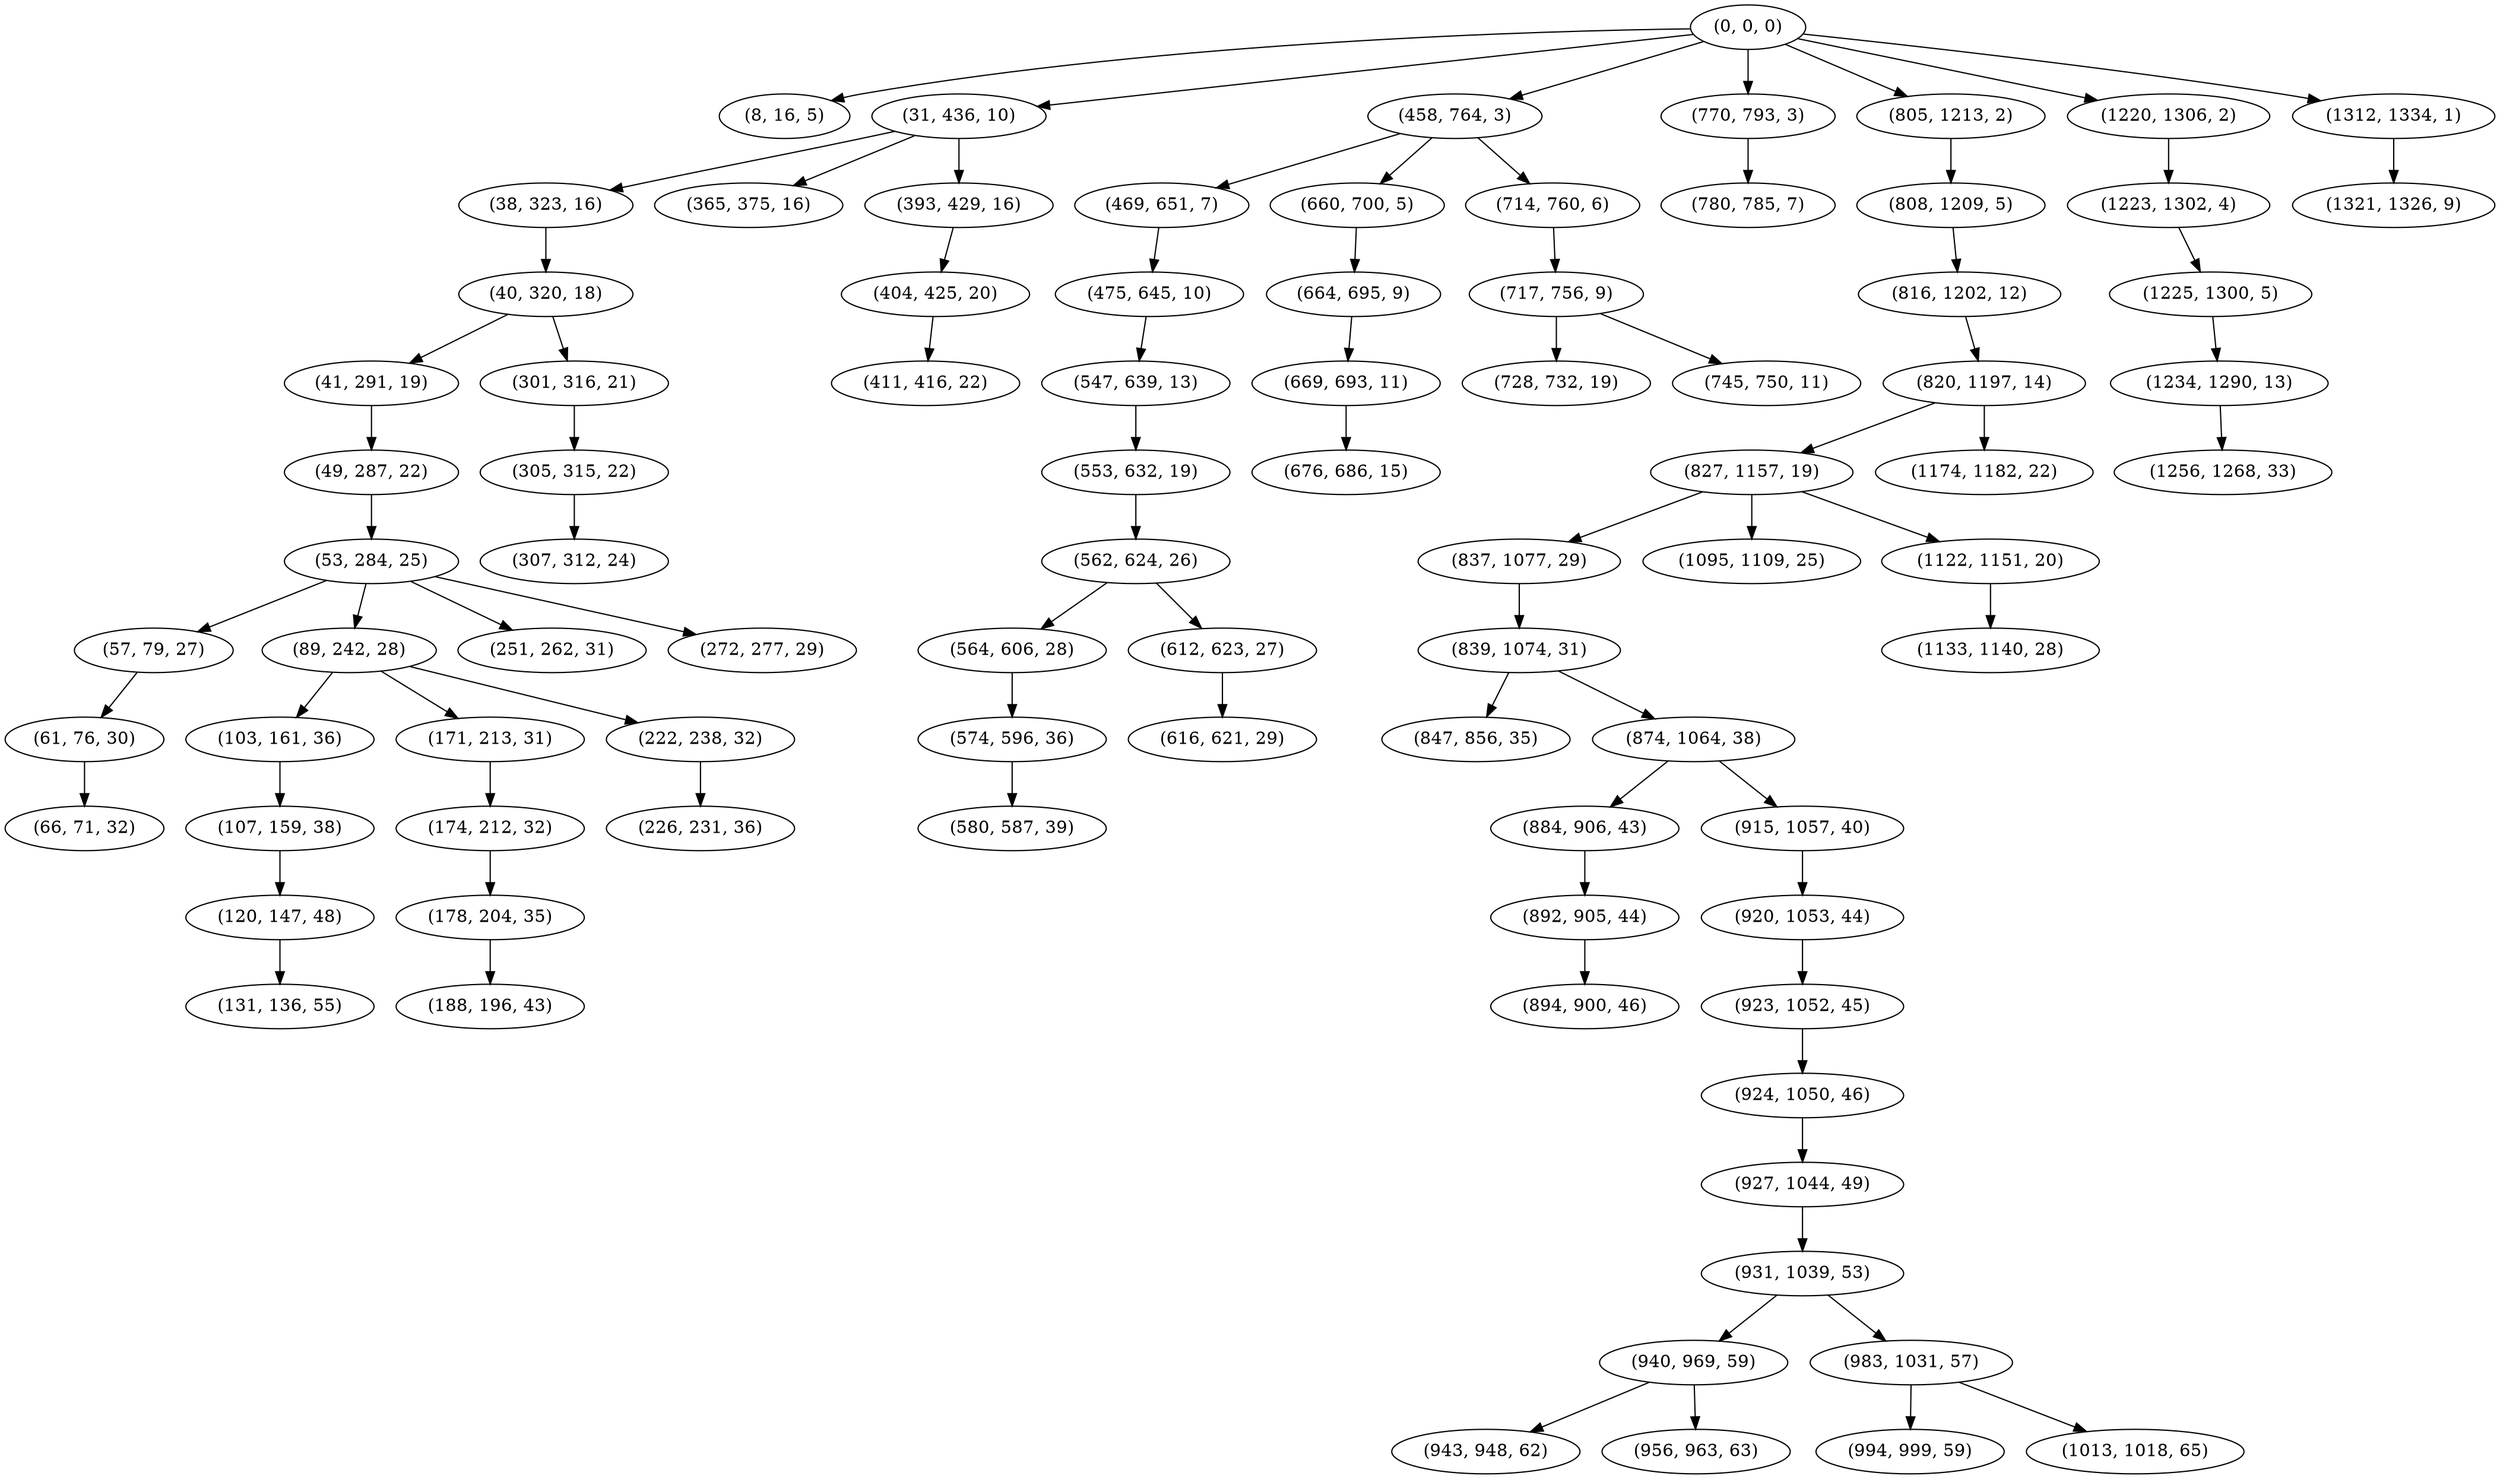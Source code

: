 digraph tree {
    "(0, 0, 0)";
    "(8, 16, 5)";
    "(31, 436, 10)";
    "(38, 323, 16)";
    "(40, 320, 18)";
    "(41, 291, 19)";
    "(49, 287, 22)";
    "(53, 284, 25)";
    "(57, 79, 27)";
    "(61, 76, 30)";
    "(66, 71, 32)";
    "(89, 242, 28)";
    "(103, 161, 36)";
    "(107, 159, 38)";
    "(120, 147, 48)";
    "(131, 136, 55)";
    "(171, 213, 31)";
    "(174, 212, 32)";
    "(178, 204, 35)";
    "(188, 196, 43)";
    "(222, 238, 32)";
    "(226, 231, 36)";
    "(251, 262, 31)";
    "(272, 277, 29)";
    "(301, 316, 21)";
    "(305, 315, 22)";
    "(307, 312, 24)";
    "(365, 375, 16)";
    "(393, 429, 16)";
    "(404, 425, 20)";
    "(411, 416, 22)";
    "(458, 764, 3)";
    "(469, 651, 7)";
    "(475, 645, 10)";
    "(547, 639, 13)";
    "(553, 632, 19)";
    "(562, 624, 26)";
    "(564, 606, 28)";
    "(574, 596, 36)";
    "(580, 587, 39)";
    "(612, 623, 27)";
    "(616, 621, 29)";
    "(660, 700, 5)";
    "(664, 695, 9)";
    "(669, 693, 11)";
    "(676, 686, 15)";
    "(714, 760, 6)";
    "(717, 756, 9)";
    "(728, 732, 19)";
    "(745, 750, 11)";
    "(770, 793, 3)";
    "(780, 785, 7)";
    "(805, 1213, 2)";
    "(808, 1209, 5)";
    "(816, 1202, 12)";
    "(820, 1197, 14)";
    "(827, 1157, 19)";
    "(837, 1077, 29)";
    "(839, 1074, 31)";
    "(847, 856, 35)";
    "(874, 1064, 38)";
    "(884, 906, 43)";
    "(892, 905, 44)";
    "(894, 900, 46)";
    "(915, 1057, 40)";
    "(920, 1053, 44)";
    "(923, 1052, 45)";
    "(924, 1050, 46)";
    "(927, 1044, 49)";
    "(931, 1039, 53)";
    "(940, 969, 59)";
    "(943, 948, 62)";
    "(956, 963, 63)";
    "(983, 1031, 57)";
    "(994, 999, 59)";
    "(1013, 1018, 65)";
    "(1095, 1109, 25)";
    "(1122, 1151, 20)";
    "(1133, 1140, 28)";
    "(1174, 1182, 22)";
    "(1220, 1306, 2)";
    "(1223, 1302, 4)";
    "(1225, 1300, 5)";
    "(1234, 1290, 13)";
    "(1256, 1268, 33)";
    "(1312, 1334, 1)";
    "(1321, 1326, 9)";
    "(0, 0, 0)" -> "(8, 16, 5)";
    "(0, 0, 0)" -> "(31, 436, 10)";
    "(0, 0, 0)" -> "(458, 764, 3)";
    "(0, 0, 0)" -> "(770, 793, 3)";
    "(0, 0, 0)" -> "(805, 1213, 2)";
    "(0, 0, 0)" -> "(1220, 1306, 2)";
    "(0, 0, 0)" -> "(1312, 1334, 1)";
    "(31, 436, 10)" -> "(38, 323, 16)";
    "(31, 436, 10)" -> "(365, 375, 16)";
    "(31, 436, 10)" -> "(393, 429, 16)";
    "(38, 323, 16)" -> "(40, 320, 18)";
    "(40, 320, 18)" -> "(41, 291, 19)";
    "(40, 320, 18)" -> "(301, 316, 21)";
    "(41, 291, 19)" -> "(49, 287, 22)";
    "(49, 287, 22)" -> "(53, 284, 25)";
    "(53, 284, 25)" -> "(57, 79, 27)";
    "(53, 284, 25)" -> "(89, 242, 28)";
    "(53, 284, 25)" -> "(251, 262, 31)";
    "(53, 284, 25)" -> "(272, 277, 29)";
    "(57, 79, 27)" -> "(61, 76, 30)";
    "(61, 76, 30)" -> "(66, 71, 32)";
    "(89, 242, 28)" -> "(103, 161, 36)";
    "(89, 242, 28)" -> "(171, 213, 31)";
    "(89, 242, 28)" -> "(222, 238, 32)";
    "(103, 161, 36)" -> "(107, 159, 38)";
    "(107, 159, 38)" -> "(120, 147, 48)";
    "(120, 147, 48)" -> "(131, 136, 55)";
    "(171, 213, 31)" -> "(174, 212, 32)";
    "(174, 212, 32)" -> "(178, 204, 35)";
    "(178, 204, 35)" -> "(188, 196, 43)";
    "(222, 238, 32)" -> "(226, 231, 36)";
    "(301, 316, 21)" -> "(305, 315, 22)";
    "(305, 315, 22)" -> "(307, 312, 24)";
    "(393, 429, 16)" -> "(404, 425, 20)";
    "(404, 425, 20)" -> "(411, 416, 22)";
    "(458, 764, 3)" -> "(469, 651, 7)";
    "(458, 764, 3)" -> "(660, 700, 5)";
    "(458, 764, 3)" -> "(714, 760, 6)";
    "(469, 651, 7)" -> "(475, 645, 10)";
    "(475, 645, 10)" -> "(547, 639, 13)";
    "(547, 639, 13)" -> "(553, 632, 19)";
    "(553, 632, 19)" -> "(562, 624, 26)";
    "(562, 624, 26)" -> "(564, 606, 28)";
    "(562, 624, 26)" -> "(612, 623, 27)";
    "(564, 606, 28)" -> "(574, 596, 36)";
    "(574, 596, 36)" -> "(580, 587, 39)";
    "(612, 623, 27)" -> "(616, 621, 29)";
    "(660, 700, 5)" -> "(664, 695, 9)";
    "(664, 695, 9)" -> "(669, 693, 11)";
    "(669, 693, 11)" -> "(676, 686, 15)";
    "(714, 760, 6)" -> "(717, 756, 9)";
    "(717, 756, 9)" -> "(728, 732, 19)";
    "(717, 756, 9)" -> "(745, 750, 11)";
    "(770, 793, 3)" -> "(780, 785, 7)";
    "(805, 1213, 2)" -> "(808, 1209, 5)";
    "(808, 1209, 5)" -> "(816, 1202, 12)";
    "(816, 1202, 12)" -> "(820, 1197, 14)";
    "(820, 1197, 14)" -> "(827, 1157, 19)";
    "(820, 1197, 14)" -> "(1174, 1182, 22)";
    "(827, 1157, 19)" -> "(837, 1077, 29)";
    "(827, 1157, 19)" -> "(1095, 1109, 25)";
    "(827, 1157, 19)" -> "(1122, 1151, 20)";
    "(837, 1077, 29)" -> "(839, 1074, 31)";
    "(839, 1074, 31)" -> "(847, 856, 35)";
    "(839, 1074, 31)" -> "(874, 1064, 38)";
    "(874, 1064, 38)" -> "(884, 906, 43)";
    "(874, 1064, 38)" -> "(915, 1057, 40)";
    "(884, 906, 43)" -> "(892, 905, 44)";
    "(892, 905, 44)" -> "(894, 900, 46)";
    "(915, 1057, 40)" -> "(920, 1053, 44)";
    "(920, 1053, 44)" -> "(923, 1052, 45)";
    "(923, 1052, 45)" -> "(924, 1050, 46)";
    "(924, 1050, 46)" -> "(927, 1044, 49)";
    "(927, 1044, 49)" -> "(931, 1039, 53)";
    "(931, 1039, 53)" -> "(940, 969, 59)";
    "(931, 1039, 53)" -> "(983, 1031, 57)";
    "(940, 969, 59)" -> "(943, 948, 62)";
    "(940, 969, 59)" -> "(956, 963, 63)";
    "(983, 1031, 57)" -> "(994, 999, 59)";
    "(983, 1031, 57)" -> "(1013, 1018, 65)";
    "(1122, 1151, 20)" -> "(1133, 1140, 28)";
    "(1220, 1306, 2)" -> "(1223, 1302, 4)";
    "(1223, 1302, 4)" -> "(1225, 1300, 5)";
    "(1225, 1300, 5)" -> "(1234, 1290, 13)";
    "(1234, 1290, 13)" -> "(1256, 1268, 33)";
    "(1312, 1334, 1)" -> "(1321, 1326, 9)";
}
